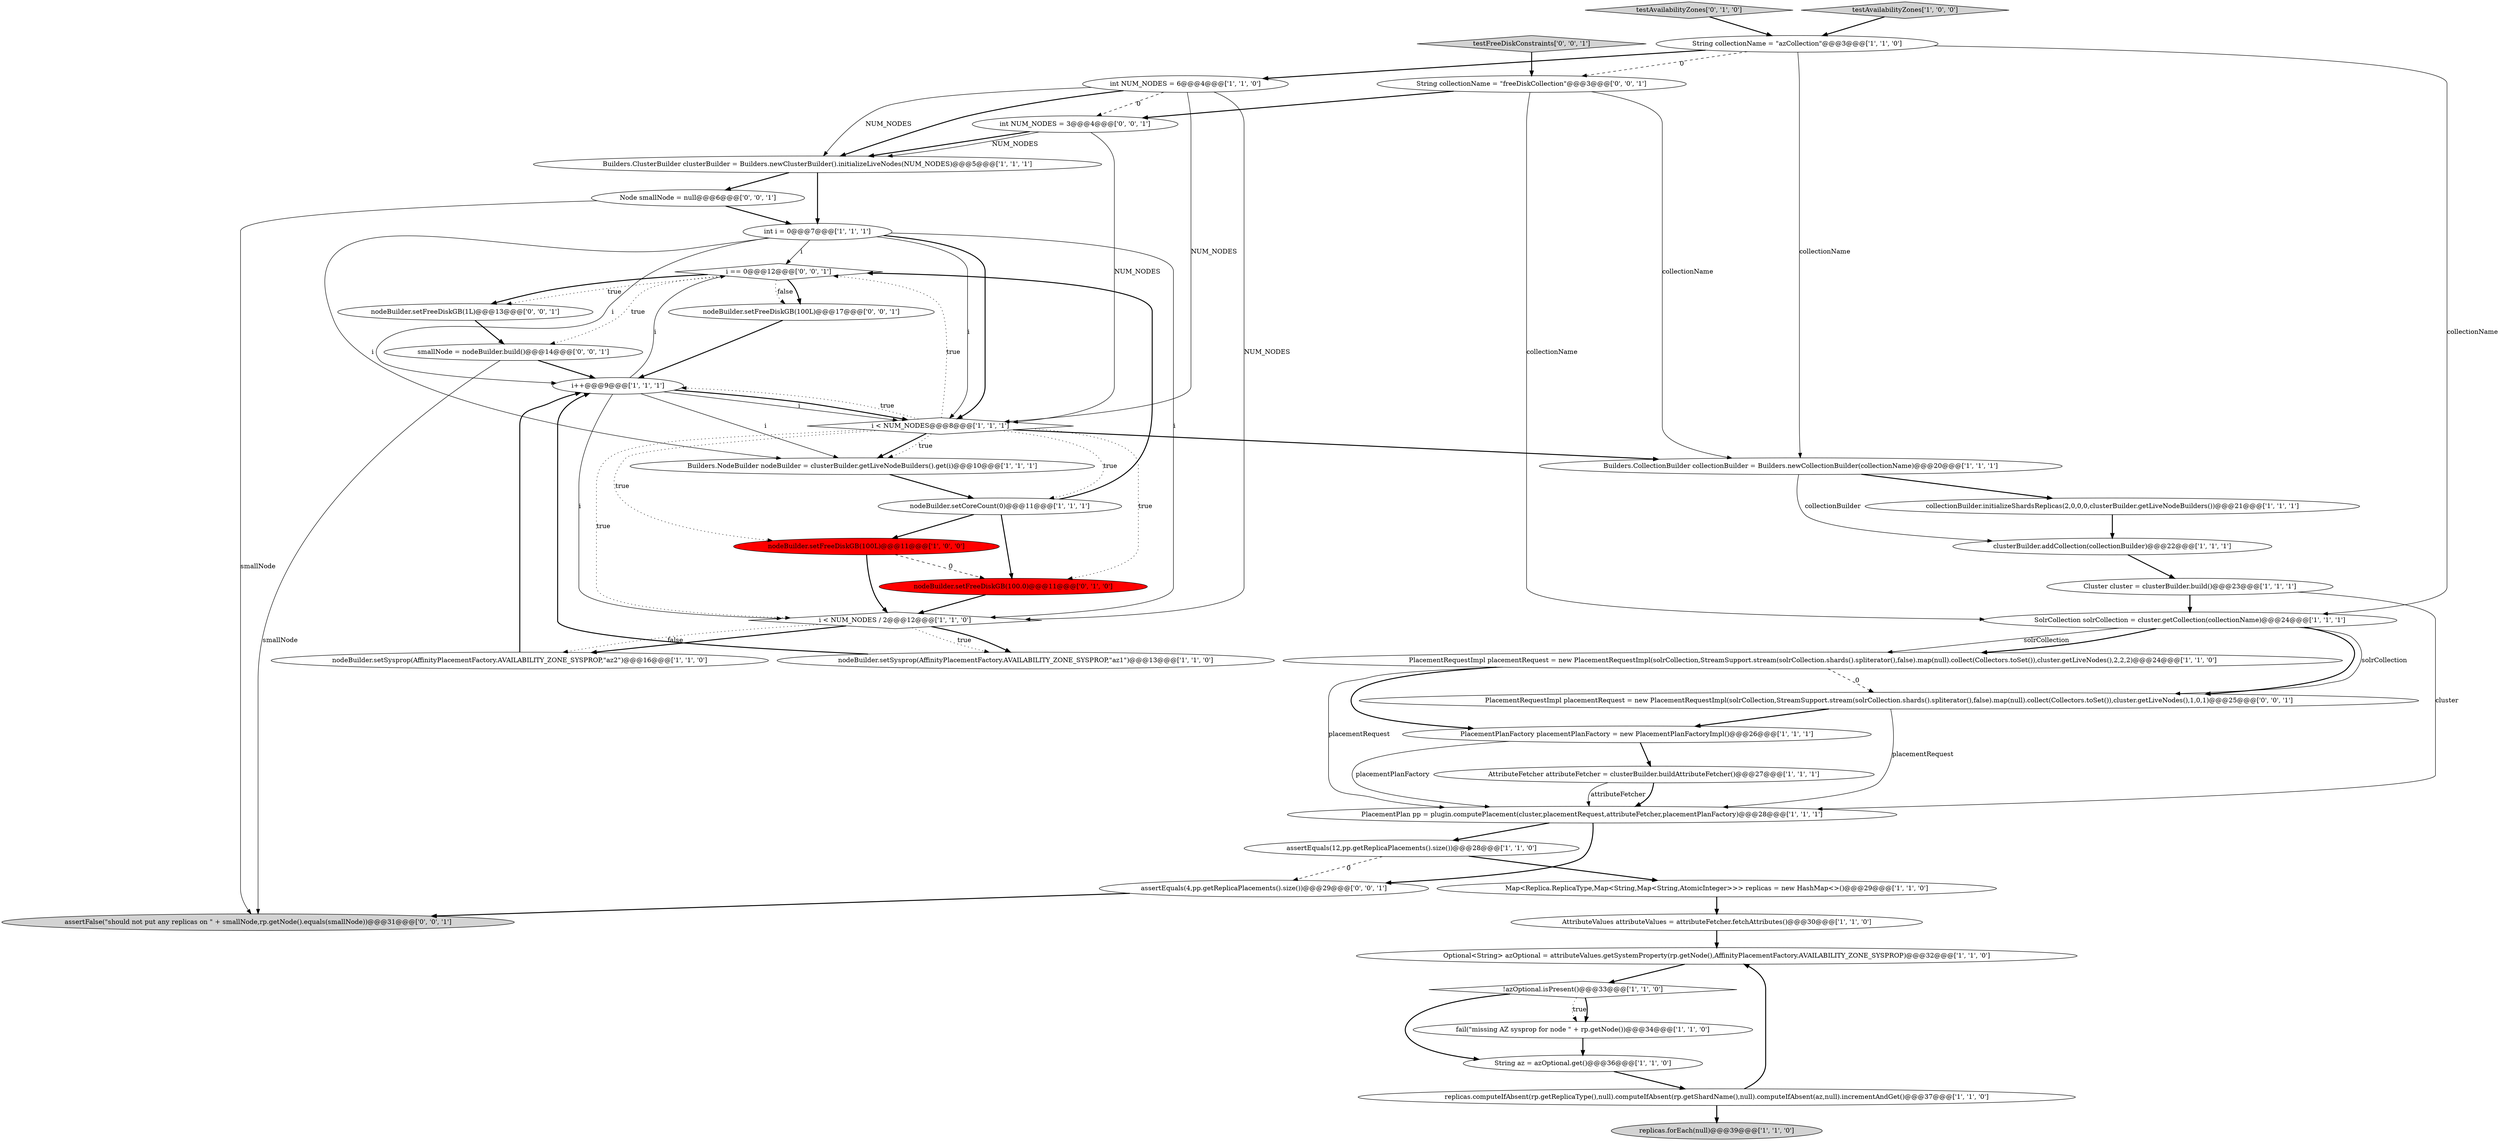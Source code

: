 digraph {
40 [style = filled, label = "assertEquals(4,pp.getReplicaPlacements().size())@@@29@@@['0', '0', '1']", fillcolor = white, shape = ellipse image = "AAA0AAABBB3BBB"];
37 [style = filled, label = "i == 0@@@12@@@['0', '0', '1']", fillcolor = white, shape = diamond image = "AAA0AAABBB3BBB"];
41 [style = filled, label = "nodeBuilder.setFreeDiskGB(100L)@@@17@@@['0', '0', '1']", fillcolor = white, shape = ellipse image = "AAA0AAABBB3BBB"];
24 [style = filled, label = "PlacementPlan pp = plugin.computePlacement(cluster,placementRequest,attributeFetcher,placementPlanFactory)@@@28@@@['1', '1', '1']", fillcolor = white, shape = ellipse image = "AAA0AAABBB1BBB"];
27 [style = filled, label = "collectionBuilder.initializeShardsReplicas(2,0,0,0,clusterBuilder.getLiveNodeBuilders())@@@21@@@['1', '1', '1']", fillcolor = white, shape = ellipse image = "AAA0AAABBB1BBB"];
6 [style = filled, label = "nodeBuilder.setSysprop(AffinityPlacementFactory.AVAILABILITY_ZONE_SYSPROP,\"az2\")@@@16@@@['1', '1', '0']", fillcolor = white, shape = ellipse image = "AAA0AAABBB1BBB"];
3 [style = filled, label = "String az = azOptional.get()@@@36@@@['1', '1', '0']", fillcolor = white, shape = ellipse image = "AAA0AAABBB1BBB"];
36 [style = filled, label = "testFreeDiskConstraints['0', '0', '1']", fillcolor = lightgray, shape = diamond image = "AAA0AAABBB3BBB"];
26 [style = filled, label = "Map<Replica.ReplicaType,Map<String,Map<String,AtomicInteger>>> replicas = new HashMap<>()@@@29@@@['1', '1', '0']", fillcolor = white, shape = ellipse image = "AAA0AAABBB1BBB"];
32 [style = filled, label = "nodeBuilder.setFreeDiskGB(100.0)@@@11@@@['0', '1', '0']", fillcolor = red, shape = ellipse image = "AAA1AAABBB2BBB"];
23 [style = filled, label = "PlacementRequestImpl placementRequest = new PlacementRequestImpl(solrCollection,StreamSupport.stream(solrCollection.shards().spliterator(),false).map(null).collect(Collectors.toSet()),cluster.getLiveNodes(),2,2,2)@@@24@@@['1', '1', '0']", fillcolor = white, shape = ellipse image = "AAA0AAABBB1BBB"];
15 [style = filled, label = "nodeBuilder.setFreeDiskGB(100L)@@@11@@@['1', '0', '0']", fillcolor = red, shape = ellipse image = "AAA1AAABBB1BBB"];
42 [style = filled, label = "int NUM_NODES = 3@@@4@@@['0', '0', '1']", fillcolor = white, shape = ellipse image = "AAA0AAABBB3BBB"];
5 [style = filled, label = "assertEquals(12,pp.getReplicaPlacements().size())@@@28@@@['1', '1', '0']", fillcolor = white, shape = ellipse image = "AAA0AAABBB1BBB"];
12 [style = filled, label = "String collectionName = \"azCollection\"@@@3@@@['1', '1', '0']", fillcolor = white, shape = ellipse image = "AAA0AAABBB1BBB"];
31 [style = filled, label = "testAvailabilityZones['0', '1', '0']", fillcolor = lightgray, shape = diamond image = "AAA0AAABBB2BBB"];
38 [style = filled, label = "String collectionName = \"freeDiskCollection\"@@@3@@@['0', '0', '1']", fillcolor = white, shape = ellipse image = "AAA0AAABBB3BBB"];
34 [style = filled, label = "Node smallNode = null@@@6@@@['0', '0', '1']", fillcolor = white, shape = ellipse image = "AAA0AAABBB3BBB"];
13 [style = filled, label = "Builders.NodeBuilder nodeBuilder = clusterBuilder.getLiveNodeBuilders().get(i)@@@10@@@['1', '1', '1']", fillcolor = white, shape = ellipse image = "AAA0AAABBB1BBB"];
14 [style = filled, label = "!azOptional.isPresent()@@@33@@@['1', '1', '0']", fillcolor = white, shape = diamond image = "AAA0AAABBB1BBB"];
17 [style = filled, label = "Cluster cluster = clusterBuilder.build()@@@23@@@['1', '1', '1']", fillcolor = white, shape = ellipse image = "AAA0AAABBB1BBB"];
19 [style = filled, label = "Builders.ClusterBuilder clusterBuilder = Builders.newClusterBuilder().initializeLiveNodes(NUM_NODES)@@@5@@@['1', '1', '1']", fillcolor = white, shape = ellipse image = "AAA0AAABBB1BBB"];
21 [style = filled, label = "AttributeValues attributeValues = attributeFetcher.fetchAttributes()@@@30@@@['1', '1', '0']", fillcolor = white, shape = ellipse image = "AAA0AAABBB1BBB"];
20 [style = filled, label = "PlacementPlanFactory placementPlanFactory = new PlacementPlanFactoryImpl()@@@26@@@['1', '1', '1']", fillcolor = white, shape = ellipse image = "AAA0AAABBB1BBB"];
29 [style = filled, label = "nodeBuilder.setSysprop(AffinityPlacementFactory.AVAILABILITY_ZONE_SYSPROP,\"az1\")@@@13@@@['1', '1', '0']", fillcolor = white, shape = ellipse image = "AAA0AAABBB1BBB"];
18 [style = filled, label = "int NUM_NODES = 6@@@4@@@['1', '1', '0']", fillcolor = white, shape = ellipse image = "AAA0AAABBB1BBB"];
28 [style = filled, label = "Builders.CollectionBuilder collectionBuilder = Builders.newCollectionBuilder(collectionName)@@@20@@@['1', '1', '1']", fillcolor = white, shape = ellipse image = "AAA0AAABBB1BBB"];
7 [style = filled, label = "replicas.forEach(null)@@@39@@@['1', '1', '0']", fillcolor = lightgray, shape = ellipse image = "AAA0AAABBB1BBB"];
1 [style = filled, label = "i++@@@9@@@['1', '1', '1']", fillcolor = white, shape = ellipse image = "AAA0AAABBB1BBB"];
10 [style = filled, label = "AttributeFetcher attributeFetcher = clusterBuilder.buildAttributeFetcher()@@@27@@@['1', '1', '1']", fillcolor = white, shape = ellipse image = "AAA0AAABBB1BBB"];
43 [style = filled, label = "assertFalse(\"should not put any replicas on \" + smallNode,rp.getNode().equals(smallNode))@@@31@@@['0', '0', '1']", fillcolor = lightgray, shape = ellipse image = "AAA0AAABBB3BBB"];
30 [style = filled, label = "nodeBuilder.setCoreCount(0)@@@11@@@['1', '1', '1']", fillcolor = white, shape = ellipse image = "AAA0AAABBB1BBB"];
33 [style = filled, label = "PlacementRequestImpl placementRequest = new PlacementRequestImpl(solrCollection,StreamSupport.stream(solrCollection.shards().spliterator(),false).map(null).collect(Collectors.toSet()),cluster.getLiveNodes(),1,0,1)@@@25@@@['0', '0', '1']", fillcolor = white, shape = ellipse image = "AAA0AAABBB3BBB"];
25 [style = filled, label = "clusterBuilder.addCollection(collectionBuilder)@@@22@@@['1', '1', '1']", fillcolor = white, shape = ellipse image = "AAA0AAABBB1BBB"];
2 [style = filled, label = "replicas.computeIfAbsent(rp.getReplicaType(),null).computeIfAbsent(rp.getShardName(),null).computeIfAbsent(az,null).incrementAndGet()@@@37@@@['1', '1', '0']", fillcolor = white, shape = ellipse image = "AAA0AAABBB1BBB"];
39 [style = filled, label = "smallNode = nodeBuilder.build()@@@14@@@['0', '0', '1']", fillcolor = white, shape = ellipse image = "AAA0AAABBB3BBB"];
9 [style = filled, label = "i < NUM_NODES / 2@@@12@@@['1', '1', '0']", fillcolor = white, shape = diamond image = "AAA0AAABBB1BBB"];
4 [style = filled, label = "SolrCollection solrCollection = cluster.getCollection(collectionName)@@@24@@@['1', '1', '1']", fillcolor = white, shape = ellipse image = "AAA0AAABBB1BBB"];
22 [style = filled, label = "i < NUM_NODES@@@8@@@['1', '1', '1']", fillcolor = white, shape = diamond image = "AAA0AAABBB1BBB"];
11 [style = filled, label = "fail(\"missing AZ sysprop for node \" + rp.getNode())@@@34@@@['1', '1', '0']", fillcolor = white, shape = ellipse image = "AAA0AAABBB1BBB"];
16 [style = filled, label = "int i = 0@@@7@@@['1', '1', '1']", fillcolor = white, shape = ellipse image = "AAA0AAABBB1BBB"];
8 [style = filled, label = "testAvailabilityZones['1', '0', '0']", fillcolor = lightgray, shape = diamond image = "AAA0AAABBB1BBB"];
35 [style = filled, label = "nodeBuilder.setFreeDiskGB(1L)@@@13@@@['0', '0', '1']", fillcolor = white, shape = ellipse image = "AAA0AAABBB3BBB"];
0 [style = filled, label = "Optional<String> azOptional = attributeValues.getSystemProperty(rp.getNode(),AffinityPlacementFactory.AVAILABILITY_ZONE_SYSPROP)@@@32@@@['1', '1', '0']", fillcolor = white, shape = ellipse image = "AAA0AAABBB1BBB"];
12->38 [style = dashed, label="0"];
14->3 [style = bold, label=""];
1->37 [style = solid, label="i"];
23->24 [style = solid, label="placementRequest"];
10->24 [style = bold, label=""];
16->9 [style = solid, label="i"];
5->40 [style = dashed, label="0"];
38->42 [style = bold, label=""];
9->6 [style = bold, label=""];
12->28 [style = solid, label="collectionName"];
0->14 [style = bold, label=""];
38->28 [style = solid, label="collectionName"];
17->24 [style = solid, label="cluster"];
12->18 [style = bold, label=""];
14->11 [style = dotted, label="true"];
29->1 [style = bold, label=""];
18->19 [style = solid, label="NUM_NODES"];
9->29 [style = bold, label=""];
14->11 [style = bold, label=""];
27->25 [style = bold, label=""];
1->13 [style = solid, label="i"];
22->13 [style = bold, label=""];
42->19 [style = bold, label=""];
19->34 [style = bold, label=""];
21->0 [style = bold, label=""];
1->22 [style = solid, label="i"];
18->19 [style = bold, label=""];
39->43 [style = solid, label="smallNode"];
24->40 [style = bold, label=""];
42->19 [style = solid, label="NUM_NODES"];
18->9 [style = solid, label="NUM_NODES"];
16->37 [style = solid, label="i"];
24->5 [style = bold, label=""];
34->43 [style = solid, label="smallNode"];
18->42 [style = dashed, label="0"];
4->23 [style = solid, label="solrCollection"];
3->2 [style = bold, label=""];
15->9 [style = bold, label=""];
16->1 [style = solid, label="i"];
22->13 [style = dotted, label="true"];
33->24 [style = solid, label="placementRequest"];
22->9 [style = dotted, label="true"];
22->32 [style = dotted, label="true"];
12->4 [style = solid, label="collectionName"];
4->23 [style = bold, label=""];
30->15 [style = bold, label=""];
23->20 [style = bold, label=""];
18->22 [style = solid, label="NUM_NODES"];
1->9 [style = solid, label="i"];
10->24 [style = solid, label="attributeFetcher"];
37->41 [style = bold, label=""];
35->39 [style = bold, label=""];
5->26 [style = bold, label=""];
22->37 [style = dotted, label="true"];
15->32 [style = dashed, label="0"];
30->32 [style = bold, label=""];
22->28 [style = bold, label=""];
4->33 [style = bold, label=""];
25->17 [style = bold, label=""];
31->12 [style = bold, label=""];
23->33 [style = dashed, label="0"];
19->16 [style = bold, label=""];
26->21 [style = bold, label=""];
42->22 [style = solid, label="NUM_NODES"];
6->1 [style = bold, label=""];
32->9 [style = bold, label=""];
37->35 [style = dotted, label="true"];
22->1 [style = dotted, label="true"];
2->0 [style = bold, label=""];
11->3 [style = bold, label=""];
4->33 [style = solid, label="solrCollection"];
34->16 [style = bold, label=""];
9->6 [style = dotted, label="false"];
39->1 [style = bold, label=""];
37->35 [style = bold, label=""];
40->43 [style = bold, label=""];
22->15 [style = dotted, label="true"];
8->12 [style = bold, label=""];
17->4 [style = bold, label=""];
28->25 [style = solid, label="collectionBuilder"];
9->29 [style = dotted, label="true"];
33->20 [style = bold, label=""];
20->24 [style = solid, label="placementPlanFactory"];
37->41 [style = dotted, label="false"];
16->22 [style = solid, label="i"];
13->30 [style = bold, label=""];
30->37 [style = bold, label=""];
41->1 [style = bold, label=""];
16->22 [style = bold, label=""];
38->4 [style = solid, label="collectionName"];
20->10 [style = bold, label=""];
1->22 [style = bold, label=""];
37->39 [style = dotted, label="true"];
16->13 [style = solid, label="i"];
28->27 [style = bold, label=""];
2->7 [style = bold, label=""];
36->38 [style = bold, label=""];
22->30 [style = dotted, label="true"];
}
